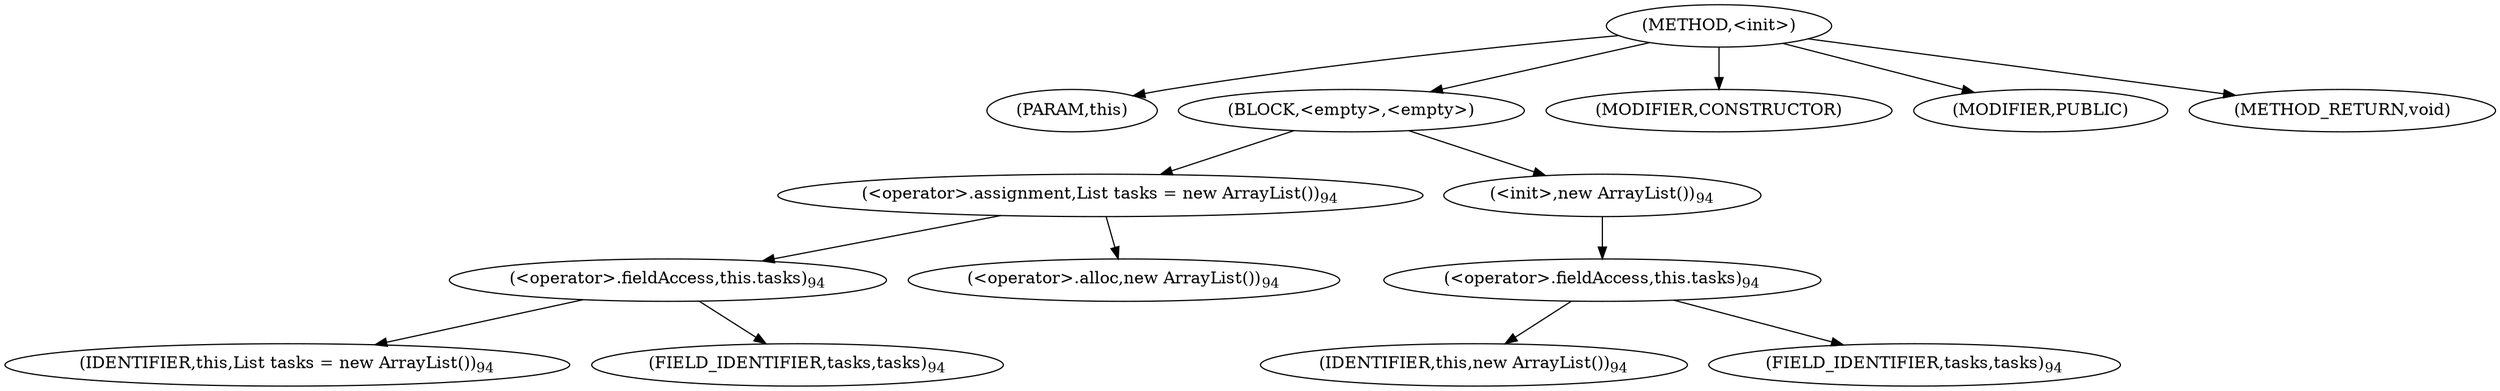 digraph "&lt;init&gt;" {  
"91" [label = <(METHOD,&lt;init&gt;)> ]
"92" [label = <(PARAM,this)> ]
"93" [label = <(BLOCK,&lt;empty&gt;,&lt;empty&gt;)> ]
"94" [label = <(&lt;operator&gt;.assignment,List tasks = new ArrayList())<SUB>94</SUB>> ]
"95" [label = <(&lt;operator&gt;.fieldAccess,this.tasks)<SUB>94</SUB>> ]
"96" [label = <(IDENTIFIER,this,List tasks = new ArrayList())<SUB>94</SUB>> ]
"97" [label = <(FIELD_IDENTIFIER,tasks,tasks)<SUB>94</SUB>> ]
"98" [label = <(&lt;operator&gt;.alloc,new ArrayList())<SUB>94</SUB>> ]
"99" [label = <(&lt;init&gt;,new ArrayList())<SUB>94</SUB>> ]
"100" [label = <(&lt;operator&gt;.fieldAccess,this.tasks)<SUB>94</SUB>> ]
"101" [label = <(IDENTIFIER,this,new ArrayList())<SUB>94</SUB>> ]
"102" [label = <(FIELD_IDENTIFIER,tasks,tasks)<SUB>94</SUB>> ]
"103" [label = <(MODIFIER,CONSTRUCTOR)> ]
"104" [label = <(MODIFIER,PUBLIC)> ]
"105" [label = <(METHOD_RETURN,void)> ]
  "91" -> "92" 
  "91" -> "93" 
  "91" -> "103" 
  "91" -> "104" 
  "91" -> "105" 
  "93" -> "94" 
  "93" -> "99" 
  "94" -> "95" 
  "94" -> "98" 
  "95" -> "96" 
  "95" -> "97" 
  "99" -> "100" 
  "100" -> "101" 
  "100" -> "102" 
}
